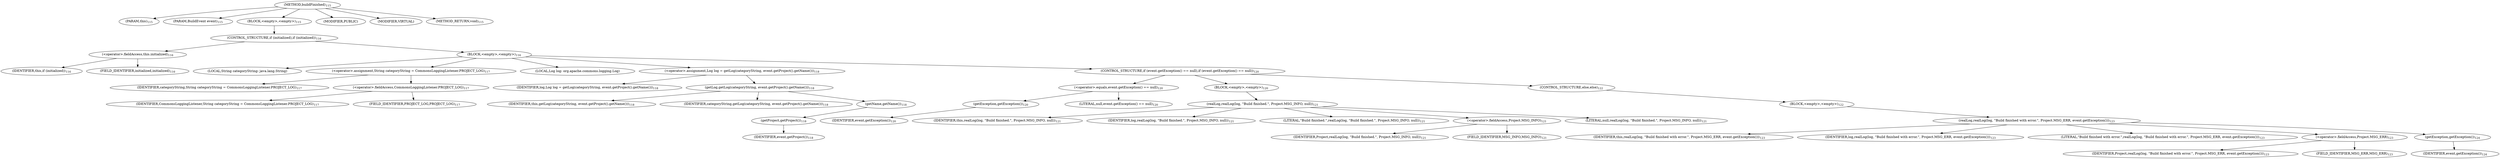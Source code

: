 digraph "buildFinished" {  
"207" [label = <(METHOD,buildFinished)<SUB>115</SUB>> ]
"7" [label = <(PARAM,this)<SUB>115</SUB>> ]
"208" [label = <(PARAM,BuildEvent event)<SUB>115</SUB>> ]
"209" [label = <(BLOCK,&lt;empty&gt;,&lt;empty&gt;)<SUB>115</SUB>> ]
"210" [label = <(CONTROL_STRUCTURE,if (initialized),if (initialized))<SUB>116</SUB>> ]
"211" [label = <(&lt;operator&gt;.fieldAccess,this.initialized)<SUB>116</SUB>> ]
"212" [label = <(IDENTIFIER,this,if (initialized))<SUB>116</SUB>> ]
"213" [label = <(FIELD_IDENTIFIER,initialized,initialized)<SUB>116</SUB>> ]
"214" [label = <(BLOCK,&lt;empty&gt;,&lt;empty&gt;)<SUB>116</SUB>> ]
"215" [label = <(LOCAL,String categoryString: java.lang.String)> ]
"216" [label = <(&lt;operator&gt;.assignment,String categoryString = CommonsLoggingListener.PROJECT_LOG)<SUB>117</SUB>> ]
"217" [label = <(IDENTIFIER,categoryString,String categoryString = CommonsLoggingListener.PROJECT_LOG)<SUB>117</SUB>> ]
"218" [label = <(&lt;operator&gt;.fieldAccess,CommonsLoggingListener.PROJECT_LOG)<SUB>117</SUB>> ]
"219" [label = <(IDENTIFIER,CommonsLoggingListener,String categoryString = CommonsLoggingListener.PROJECT_LOG)<SUB>117</SUB>> ]
"220" [label = <(FIELD_IDENTIFIER,PROJECT_LOG,PROJECT_LOG)<SUB>117</SUB>> ]
"221" [label = <(LOCAL,Log log: org.apache.commons.logging.Log)> ]
"222" [label = <(&lt;operator&gt;.assignment,Log log = getLog(categoryString, event.getProject().getName()))<SUB>118</SUB>> ]
"223" [label = <(IDENTIFIER,log,Log log = getLog(categoryString, event.getProject().getName()))<SUB>118</SUB>> ]
"224" [label = <(getLog,getLog(categoryString, event.getProject().getName()))<SUB>118</SUB>> ]
"6" [label = <(IDENTIFIER,this,getLog(categoryString, event.getProject().getName()))<SUB>118</SUB>> ]
"225" [label = <(IDENTIFIER,categoryString,getLog(categoryString, event.getProject().getName()))<SUB>118</SUB>> ]
"226" [label = <(getName,getName())<SUB>118</SUB>> ]
"227" [label = <(getProject,getProject())<SUB>118</SUB>> ]
"228" [label = <(IDENTIFIER,event,getProject())<SUB>118</SUB>> ]
"229" [label = <(CONTROL_STRUCTURE,if (event.getException() == null),if (event.getException() == null))<SUB>120</SUB>> ]
"230" [label = <(&lt;operator&gt;.equals,event.getException() == null)<SUB>120</SUB>> ]
"231" [label = <(getException,getException())<SUB>120</SUB>> ]
"232" [label = <(IDENTIFIER,event,getException())<SUB>120</SUB>> ]
"233" [label = <(LITERAL,null,event.getException() == null)<SUB>120</SUB>> ]
"234" [label = <(BLOCK,&lt;empty&gt;,&lt;empty&gt;)<SUB>120</SUB>> ]
"235" [label = <(realLog,realLog(log, &quot;Build finished.&quot;, Project.MSG_INFO, null))<SUB>121</SUB>> ]
"8" [label = <(IDENTIFIER,this,realLog(log, &quot;Build finished.&quot;, Project.MSG_INFO, null))<SUB>121</SUB>> ]
"236" [label = <(IDENTIFIER,log,realLog(log, &quot;Build finished.&quot;, Project.MSG_INFO, null))<SUB>121</SUB>> ]
"237" [label = <(LITERAL,&quot;Build finished.&quot;,realLog(log, &quot;Build finished.&quot;, Project.MSG_INFO, null))<SUB>121</SUB>> ]
"238" [label = <(&lt;operator&gt;.fieldAccess,Project.MSG_INFO)<SUB>121</SUB>> ]
"239" [label = <(IDENTIFIER,Project,realLog(log, &quot;Build finished.&quot;, Project.MSG_INFO, null))<SUB>121</SUB>> ]
"240" [label = <(FIELD_IDENTIFIER,MSG_INFO,MSG_INFO)<SUB>121</SUB>> ]
"241" [label = <(LITERAL,null,realLog(log, &quot;Build finished.&quot;, Project.MSG_INFO, null))<SUB>121</SUB>> ]
"242" [label = <(CONTROL_STRUCTURE,else,else)<SUB>122</SUB>> ]
"243" [label = <(BLOCK,&lt;empty&gt;,&lt;empty&gt;)<SUB>122</SUB>> ]
"244" [label = <(realLog,realLog(log, &quot;Build finished with error.&quot;, Project.MSG_ERR, event.getException()))<SUB>123</SUB>> ]
"9" [label = <(IDENTIFIER,this,realLog(log, &quot;Build finished with error.&quot;, Project.MSG_ERR, event.getException()))<SUB>123</SUB>> ]
"245" [label = <(IDENTIFIER,log,realLog(log, &quot;Build finished with error.&quot;, Project.MSG_ERR, event.getException()))<SUB>123</SUB>> ]
"246" [label = <(LITERAL,&quot;Build finished with error.&quot;,realLog(log, &quot;Build finished with error.&quot;, Project.MSG_ERR, event.getException()))<SUB>123</SUB>> ]
"247" [label = <(&lt;operator&gt;.fieldAccess,Project.MSG_ERR)<SUB>123</SUB>> ]
"248" [label = <(IDENTIFIER,Project,realLog(log, &quot;Build finished with error.&quot;, Project.MSG_ERR, event.getException()))<SUB>123</SUB>> ]
"249" [label = <(FIELD_IDENTIFIER,MSG_ERR,MSG_ERR)<SUB>123</SUB>> ]
"250" [label = <(getException,getException())<SUB>124</SUB>> ]
"251" [label = <(IDENTIFIER,event,getException())<SUB>124</SUB>> ]
"252" [label = <(MODIFIER,PUBLIC)> ]
"253" [label = <(MODIFIER,VIRTUAL)> ]
"254" [label = <(METHOD_RETURN,void)<SUB>115</SUB>> ]
  "207" -> "7" 
  "207" -> "208" 
  "207" -> "209" 
  "207" -> "252" 
  "207" -> "253" 
  "207" -> "254" 
  "209" -> "210" 
  "210" -> "211" 
  "210" -> "214" 
  "211" -> "212" 
  "211" -> "213" 
  "214" -> "215" 
  "214" -> "216" 
  "214" -> "221" 
  "214" -> "222" 
  "214" -> "229" 
  "216" -> "217" 
  "216" -> "218" 
  "218" -> "219" 
  "218" -> "220" 
  "222" -> "223" 
  "222" -> "224" 
  "224" -> "6" 
  "224" -> "225" 
  "224" -> "226" 
  "226" -> "227" 
  "227" -> "228" 
  "229" -> "230" 
  "229" -> "234" 
  "229" -> "242" 
  "230" -> "231" 
  "230" -> "233" 
  "231" -> "232" 
  "234" -> "235" 
  "235" -> "8" 
  "235" -> "236" 
  "235" -> "237" 
  "235" -> "238" 
  "235" -> "241" 
  "238" -> "239" 
  "238" -> "240" 
  "242" -> "243" 
  "243" -> "244" 
  "244" -> "9" 
  "244" -> "245" 
  "244" -> "246" 
  "244" -> "247" 
  "244" -> "250" 
  "247" -> "248" 
  "247" -> "249" 
  "250" -> "251" 
}
